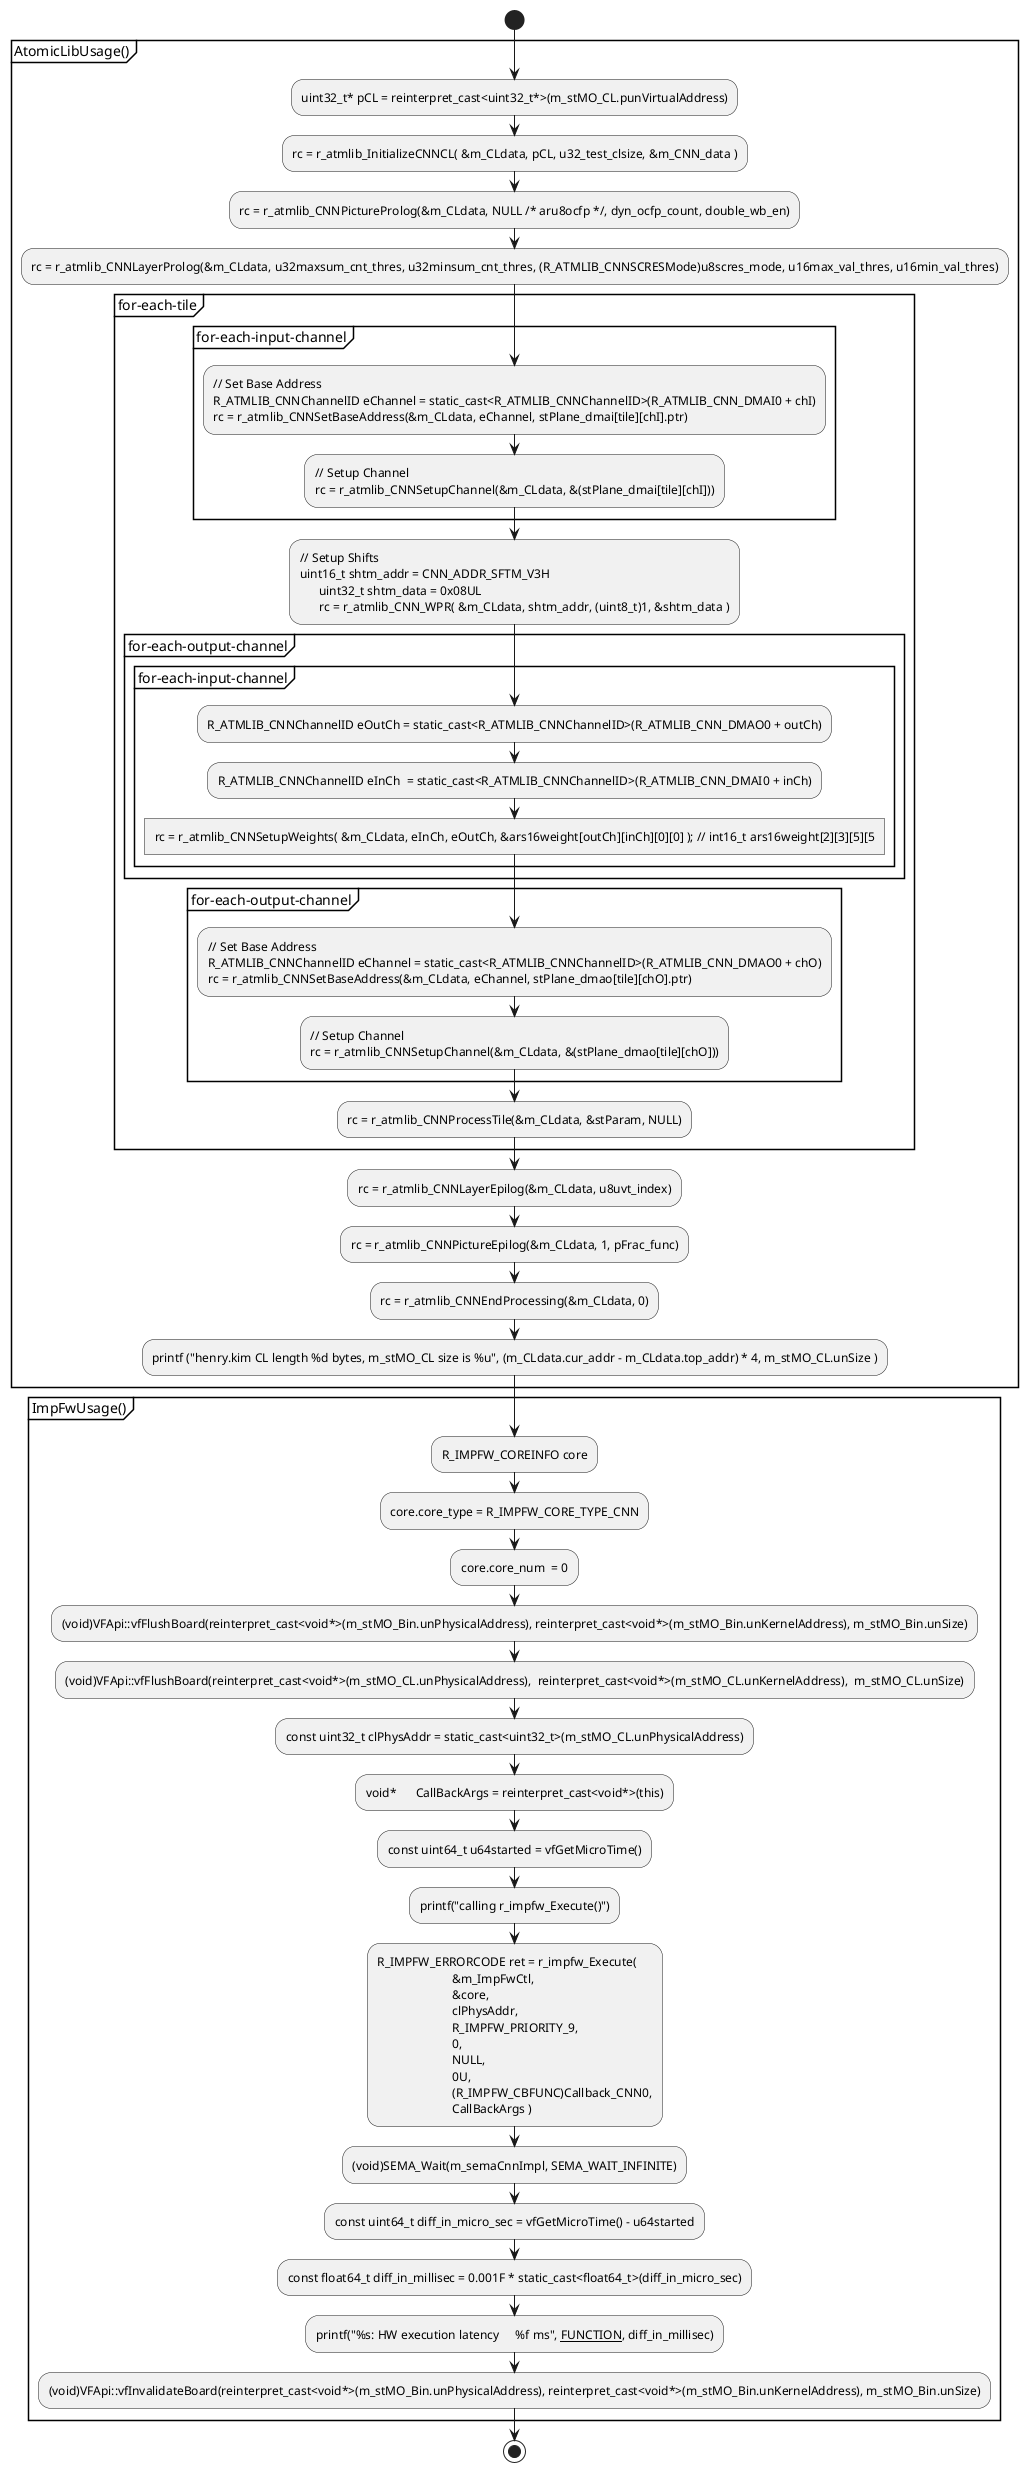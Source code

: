 @startuml
start
partition AtomicLibUsage() {
    :uint32_t* pCL = reinterpret_cast<uint32_t*>(m_stMO_CL.punVirtualAddress);
    :rc = r_atmlib_InitializeCNNCL( &m_CLdata, pCL, u32_test_clsize, &m_CNN_data );
    :rc = r_atmlib_CNNPictureProlog(&m_CLdata, NULL /* aru8ocfp */, dyn_ocfp_count, double_wb_en);
    :rc = r_atmlib_CNNLayerProlog(&m_CLdata, u32maxsum_cnt_thres, u32minsum_cnt_thres, (R_ATMLIB_CNNSCRESMode)u8scres_mode, u16max_val_thres, u16min_val_thres);
    partition for-each-tile {
        partition for-each-input-channel {
   			:// Set Base Address
			R_ATMLIB_CNNChannelID eChannel = static_cast<R_ATMLIB_CNNChannelID>(R_ATMLIB_CNN_DMAI0 + chI)
			rc = r_atmlib_CNNSetBaseAddress(&m_CLdata, eChannel, stPlane_dmai[tile][chI].ptr);
  			:// Setup Channel
			rc = r_atmlib_CNNSetupChannel(&m_CLdata, &(stPlane_dmai[tile][chI]));
        }
   		:// Setup Shifts
		uint16_t shtm_addr = CNN_ADDR_SFTM_V3H
        uint32_t shtm_data = 0x08UL
        rc = r_atmlib_CNN_WPR( &m_CLdata, shtm_addr, (uint8_t)1, &shtm_data );

        partition for-each-output-channel {
            partition for-each-input-channel {
                :R_ATMLIB_CNNChannelID eOutCh = static_cast<R_ATMLIB_CNNChannelID>(R_ATMLIB_CNN_DMAO0 + outCh);
				:R_ATMLIB_CNNChannelID eInCh  = static_cast<R_ATMLIB_CNNChannelID>(R_ATMLIB_CNN_DMAI0 + inCh);
                :rc = r_atmlib_CNNSetupWeights( &m_CLdata, eInCh, eOutCh, &ars16weight[outCh][inCh][0][0] ); // int16_t ars16weight[2][3][5][5]
            }
        }

        partition for-each-output-channel {
   			:// Set Base Address
			R_ATMLIB_CNNChannelID eChannel = static_cast<R_ATMLIB_CNNChannelID>(R_ATMLIB_CNN_DMAO0 + chO)
			rc = r_atmlib_CNNSetBaseAddress(&m_CLdata, eChannel, stPlane_dmao[tile][chO].ptr);
  			:// Setup Channel
			rc = r_atmlib_CNNSetupChannel(&m_CLdata, &(stPlane_dmao[tile][chO]));
        }
   		:rc = r_atmlib_CNNProcessTile(&m_CLdata, &stParam, NULL);
    }
    :rc = r_atmlib_CNNLayerEpilog(&m_CLdata, u8uvt_index);
    :rc = r_atmlib_CNNPictureEpilog(&m_CLdata, 1, pFrac_func);
    :rc = r_atmlib_CNNEndProcessing(&m_CLdata, 0);
    :printf ("henry.kim CL length %d bytes, m_stMO_CL size is %u", (m_CLdata.cur_addr - m_CLdata.top_addr) * 4, m_stMO_CL.unSize );
}
partition ImpFwUsage() {
    :R_IMPFW_COREINFO core;
	:core.core_type = R_IMPFW_CORE_TYPE_CNN;
	:core.core_num  = 0;
	:(void)VFApi::vfFlushBoard(reinterpret_cast<void*>(m_stMO_Bin.unPhysicalAddress), reinterpret_cast<void*>(m_stMO_Bin.unKernelAddress), m_stMO_Bin.unSize);
	:(void)VFApi::vfFlushBoard(reinterpret_cast<void*>(m_stMO_CL.unPhysicalAddress),  reinterpret_cast<void*>(m_stMO_CL.unKernelAddress),  m_stMO_CL.unSize);
	:const uint32_t clPhysAddr = static_cast<uint32_t>(m_stMO_CL.unPhysicalAddress);
	:void*	CallBackArgs = reinterpret_cast<void*>(this);
	:const uint64_t u64started = vfGetMicroTime();

	:printf("calling r_impfw_Execute()");
    :R_IMPFW_ERRORCODE ret = r_impfw_Execute(
							&m_ImpFwCtl, 
							&core,
							clPhysAddr,
							R_IMPFW_PRIORITY_9,
							0,
							NULL,
							0U,
							(R_IMPFW_CBFUNC)Callback_CNN0,
							CallBackArgs );

    :(void)SEMA_Wait(m_semaCnnImpl, SEMA_WAIT_INFINITE);
	:const uint64_t diff_in_micro_sec = vfGetMicroTime() - u64started;
	:const float64_t diff_in_millisec = 0.001F * static_cast<float64_t>(diff_in_micro_sec);
	:printf("%s: HW execution latency \t%f ms", __FUNCTION__, diff_in_millisec);
	:(void)VFApi::vfInvalidateBoard(reinterpret_cast<void*>(m_stMO_Bin.unPhysicalAddress), reinterpret_cast<void*>(m_stMO_Bin.unKernelAddress), m_stMO_Bin.unSize);
}
stop
@enduml